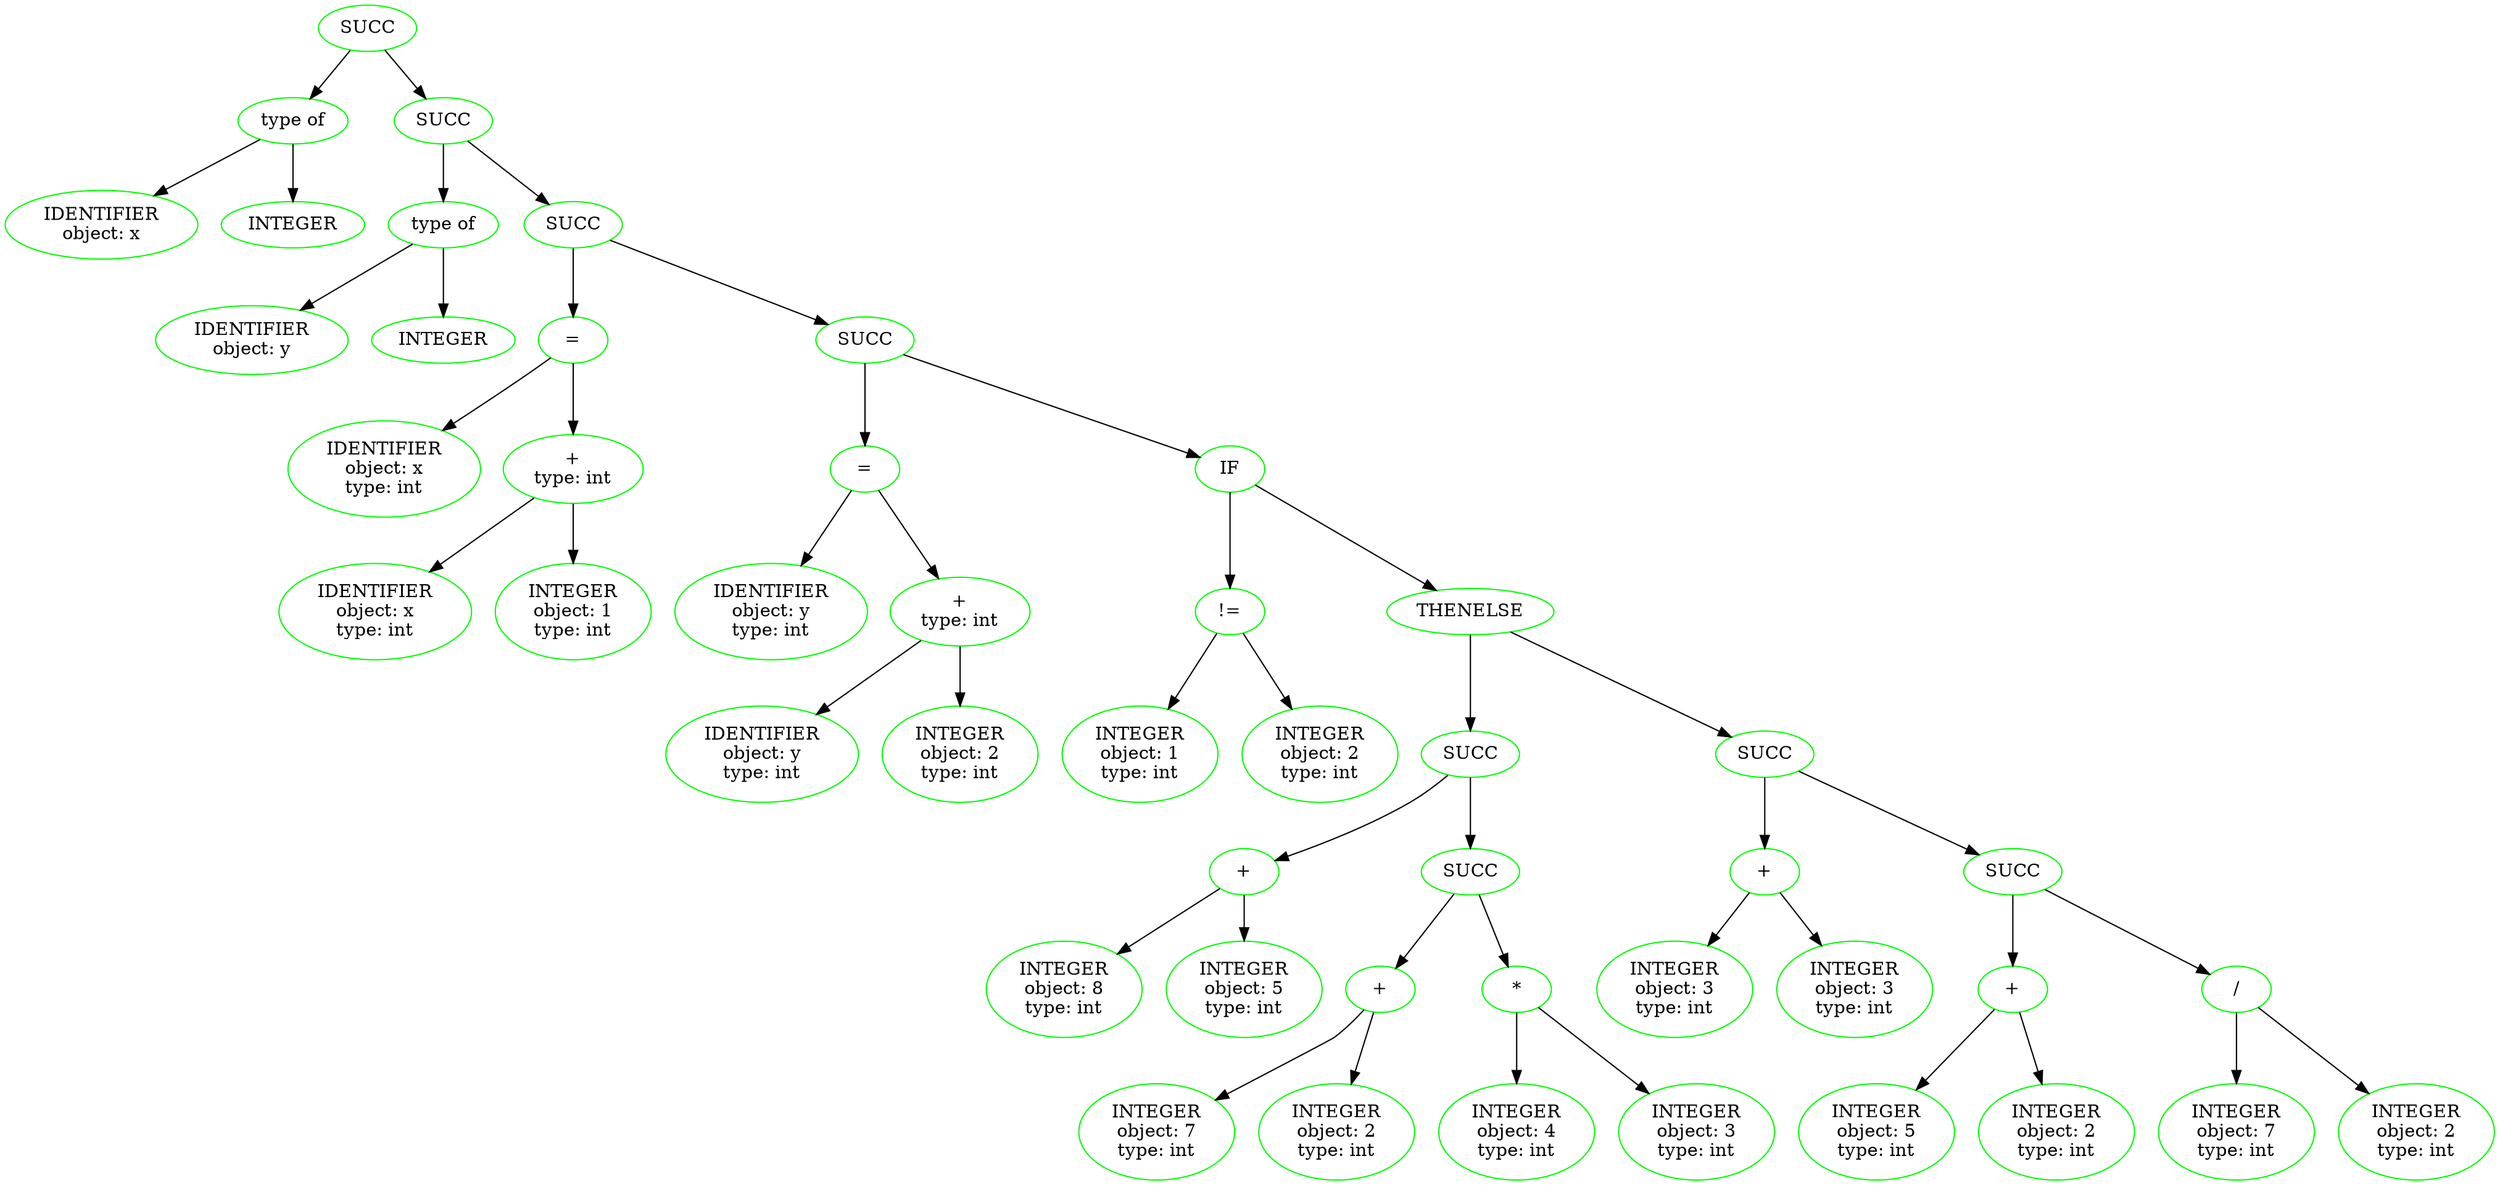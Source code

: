 digraph Stree {
a_46 [shape="ellipse", label="SUCC", color="green"];
a_2 [shape="ellipse", label="type of", color="green"];
a_0 [shape="ellipse", label="IDENTIFIER\nobject: x", color="green"];
a_2 -> a_0;
a_1 [shape="ellipse", label="INTEGER", color="green"];
a_2 -> a_1;
a_46 -> a_2;
a_45 [shape="ellipse", label="SUCC", color="green"];
a_5 [shape="ellipse", label="type of", color="green"];
a_3 [shape="ellipse", label="IDENTIFIER\nobject: y", color="green"];
a_5 -> a_3;
a_4 [shape="ellipse", label="INTEGER", color="green"];
a_5 -> a_4;
a_45 -> a_5;
a_44 [shape="ellipse", label="SUCC", color="green"];
a_10 [shape="ellipse", label="=", color="green"];
a_6 [shape="ellipse", label="IDENTIFIER\nobject: x\ntype: int", color="green"];
a_10 -> a_6;
a_9 [shape="ellipse", label="+\ntype: int", color="green"];
a_7 [shape="ellipse", label="IDENTIFIER\nobject: x\ntype: int", color="green"];
a_9 -> a_7;
a_8 [shape="ellipse", label="INTEGER\nobject: 1\ntype: int", color="green"];
a_9 -> a_8;
a_10 -> a_9;
a_44 -> a_10;
a_43 [shape="ellipse", label="SUCC", color="green"];
a_15 [shape="ellipse", label="=", color="green"];
a_11 [shape="ellipse", label="IDENTIFIER\nobject: y\ntype: int", color="green"];
a_15 -> a_11;
a_14 [shape="ellipse", label="+\ntype: int", color="green"];
a_12 [shape="ellipse", label="IDENTIFIER\nobject: y\ntype: int", color="green"];
a_14 -> a_12;
a_13 [shape="ellipse", label="INTEGER\nobject: 2\ntype: int", color="green"];
a_14 -> a_13;
a_15 -> a_14;
a_43 -> a_15;
a_42 [shape="ellipse", label="IF", color="green"];
a_18 [shape="ellipse", label="!=", color="green"];
a_16 [shape="ellipse", label="INTEGER\nobject: 1\ntype: int", color="green"];
a_18 -> a_16;
a_17 [shape="ellipse", label="INTEGER\nobject: 2\ntype: int", color="green"];
a_18 -> a_17;
a_42 -> a_18;
a_41 [shape="ellipse", label="THENELSE", color="green"];
a_29 [shape="ellipse", label="SUCC", color="green"];
a_21 [shape="ellipse", label="+", color="green"];
a_19 [shape="ellipse", label="INTEGER\nobject: 8\ntype: int", color="green"];
a_21 -> a_19;
a_20 [shape="ellipse", label="INTEGER\nobject: 5\ntype: int", color="green"];
a_21 -> a_20;
a_29 -> a_21;
a_28 [shape="ellipse", label="SUCC", color="green"];
a_24 [shape="ellipse", label="+", color="green"];
a_22 [shape="ellipse", label="INTEGER\nobject: 7\ntype: int", color="green"];
a_24 -> a_22;
a_23 [shape="ellipse", label="INTEGER\nobject: 2\ntype: int", color="green"];
a_24 -> a_23;
a_28 -> a_24;
a_27 [shape="ellipse", label="*", color="green"];
a_25 [shape="ellipse", label="INTEGER\nobject: 4\ntype: int", color="green"];
a_27 -> a_25;
a_26 [shape="ellipse", label="INTEGER\nobject: 3\ntype: int", color="green"];
a_27 -> a_26;
a_28 -> a_27;
a_29 -> a_28;
a_41 -> a_29;
a_40 [shape="ellipse", label="SUCC", color="green"];
a_32 [shape="ellipse", label="+", color="green"];
a_30 [shape="ellipse", label="INTEGER\nobject: 3\ntype: int", color="green"];
a_32 -> a_30;
a_31 [shape="ellipse", label="INTEGER\nobject: 3\ntype: int", color="green"];
a_32 -> a_31;
a_40 -> a_32;
a_39 [shape="ellipse", label="SUCC", color="green"];
a_35 [shape="ellipse", label="+", color="green"];
a_33 [shape="ellipse", label="INTEGER\nobject: 5\ntype: int", color="green"];
a_35 -> a_33;
a_34 [shape="ellipse", label="INTEGER\nobject: 2\ntype: int", color="green"];
a_35 -> a_34;
a_39 -> a_35;
a_38 [shape="ellipse", label="/", color="green"];
a_36 [shape="ellipse", label="INTEGER\nobject: 7\ntype: int", color="green"];
a_38 -> a_36;
a_37 [shape="ellipse", label="INTEGER\nobject: 2\ntype: int", color="green"];
a_38 -> a_37;
a_39 -> a_38;
a_40 -> a_39;
a_41 -> a_40;
a_42 -> a_41;
a_43 -> a_42;
a_44 -> a_43;
a_45 -> a_44;
a_46 -> a_45;
}
